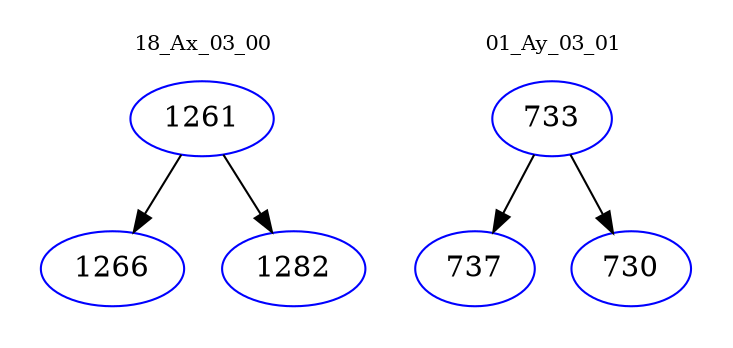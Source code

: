 digraph{
subgraph cluster_0 {
color = white
label = "18_Ax_03_00";
fontsize=10;
T0_1261 [label="1261", color="blue"]
T0_1261 -> T0_1266 [color="black"]
T0_1266 [label="1266", color="blue"]
T0_1261 -> T0_1282 [color="black"]
T0_1282 [label="1282", color="blue"]
}
subgraph cluster_1 {
color = white
label = "01_Ay_03_01";
fontsize=10;
T1_733 [label="733", color="blue"]
T1_733 -> T1_737 [color="black"]
T1_737 [label="737", color="blue"]
T1_733 -> T1_730 [color="black"]
T1_730 [label="730", color="blue"]
}
}
